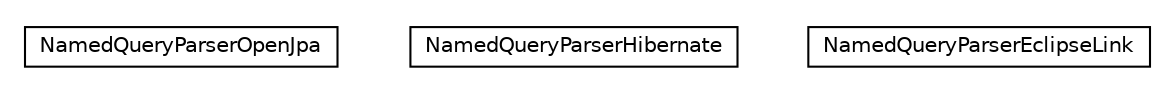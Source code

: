 #!/usr/local/bin/dot
#
# Class diagram 
# Generated by UMLGraph version R5_6_6-8-g8d7759 (http://www.umlgraph.org/)
#

digraph G {
	edge [fontname="Helvetica",fontsize=10,labelfontname="Helvetica",labelfontsize=10];
	node [fontname="Helvetica",fontsize=10,shape=plaintext];
	nodesep=0.25;
	ranksep=0.5;
	// org.dayatang.persistence.jpa.namedqueryparser.NamedQueryParserOpenJpa
	c7594 [label=<<table title="org.dayatang.persistence.jpa.namedqueryparser.NamedQueryParserOpenJpa" border="0" cellborder="1" cellspacing="0" cellpadding="2" port="p" href="./NamedQueryParserOpenJpa.html">
		<tr><td><table border="0" cellspacing="0" cellpadding="1">
<tr><td align="center" balign="center"> NamedQueryParserOpenJpa </td></tr>
		</table></td></tr>
		</table>>, URL="./NamedQueryParserOpenJpa.html", fontname="Helvetica", fontcolor="black", fontsize=10.0];
	// org.dayatang.persistence.jpa.namedqueryparser.NamedQueryParserHibernate
	c7595 [label=<<table title="org.dayatang.persistence.jpa.namedqueryparser.NamedQueryParserHibernate" border="0" cellborder="1" cellspacing="0" cellpadding="2" port="p" href="./NamedQueryParserHibernate.html">
		<tr><td><table border="0" cellspacing="0" cellpadding="1">
<tr><td align="center" balign="center"> NamedQueryParserHibernate </td></tr>
		</table></td></tr>
		</table>>, URL="./NamedQueryParserHibernate.html", fontname="Helvetica", fontcolor="black", fontsize=10.0];
	// org.dayatang.persistence.jpa.namedqueryparser.NamedQueryParserEclipseLink
	c7596 [label=<<table title="org.dayatang.persistence.jpa.namedqueryparser.NamedQueryParserEclipseLink" border="0" cellborder="1" cellspacing="0" cellpadding="2" port="p" href="./NamedQueryParserEclipseLink.html">
		<tr><td><table border="0" cellspacing="0" cellpadding="1">
<tr><td align="center" balign="center"> NamedQueryParserEclipseLink </td></tr>
		</table></td></tr>
		</table>>, URL="./NamedQueryParserEclipseLink.html", fontname="Helvetica", fontcolor="black", fontsize=10.0];
}

